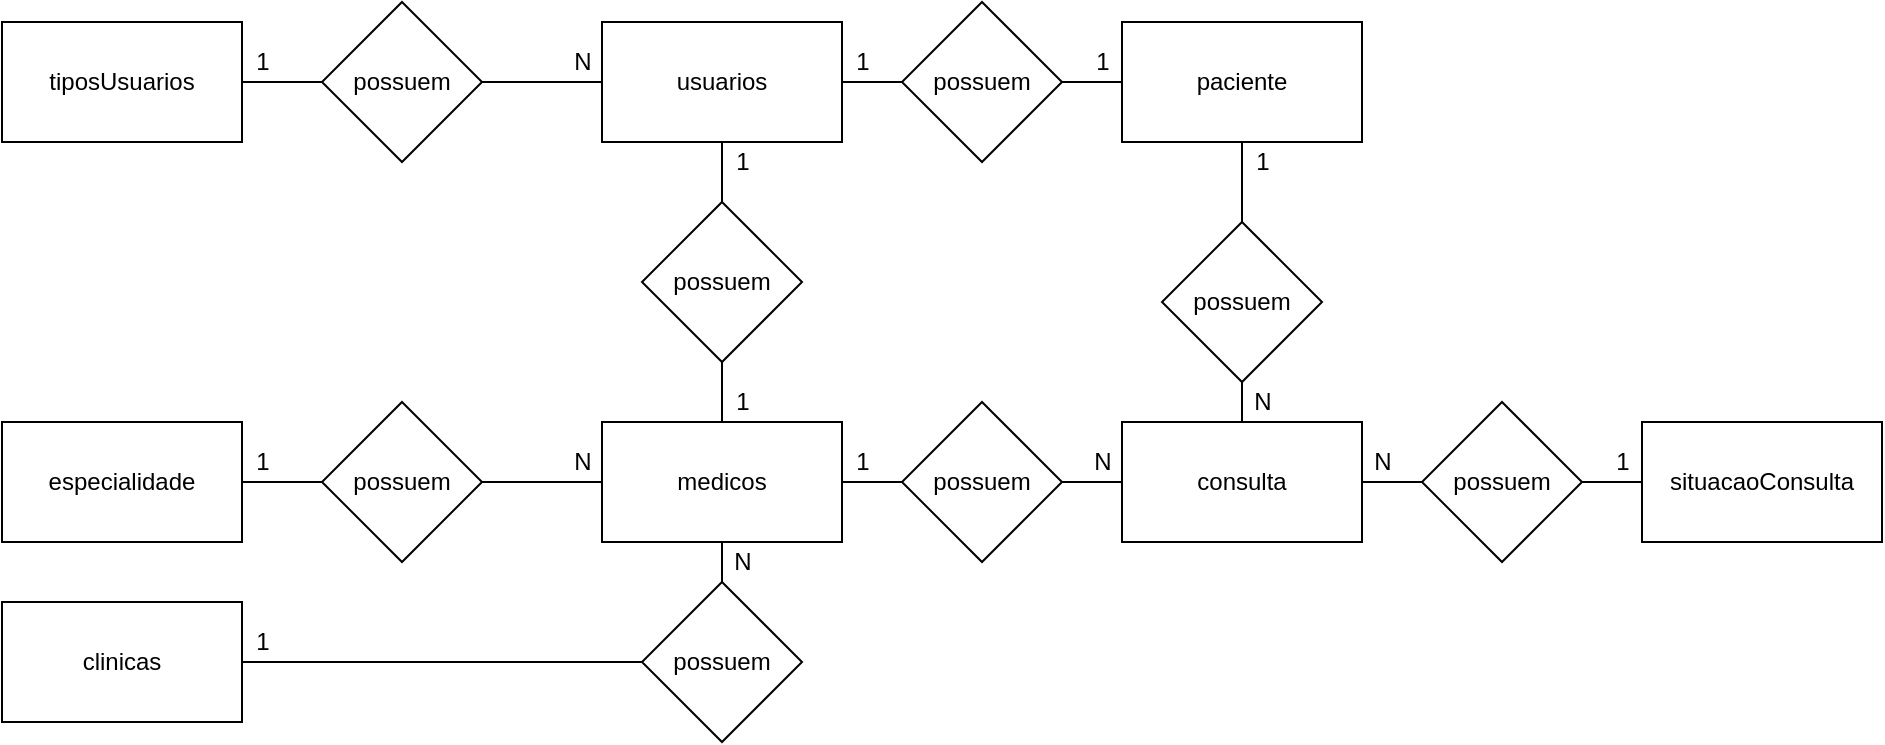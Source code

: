 <mxfile version="14.4.6" type="device"><diagram id="oEMtpCAoSRhh4O32-_Uo" name="Conceitual"><mxGraphModel dx="987" dy="614" grid="1" gridSize="10" guides="1" tooltips="1" connect="1" arrows="1" fold="1" page="1" pageScale="1" pageWidth="827" pageHeight="1169" math="0" shadow="0"><root><mxCell id="0"/><mxCell id="1" parent="0"/><mxCell id="6i612h4-x3FvsgmXsTpI-4" style="edgeStyle=orthogonalEdgeStyle;rounded=0;orthogonalLoop=1;jettySize=auto;html=1;entryX=0;entryY=0.5;entryDx=0;entryDy=0;endArrow=none;endFill=0;" edge="1" parent="1" source="6i612h4-x3FvsgmXsTpI-1" target="6i612h4-x3FvsgmXsTpI-2"><mxGeometry relative="1" as="geometry"/></mxCell><mxCell id="6i612h4-x3FvsgmXsTpI-1" value="tiposUsuarios" style="rounded=0;whiteSpace=wrap;html=1;" vertex="1" parent="1"><mxGeometry x="70" y="70" width="120" height="60" as="geometry"/></mxCell><mxCell id="6i612h4-x3FvsgmXsTpI-5" style="edgeStyle=orthogonalEdgeStyle;rounded=0;orthogonalLoop=1;jettySize=auto;html=1;endArrow=none;endFill=0;" edge="1" parent="1" source="6i612h4-x3FvsgmXsTpI-2" target="6i612h4-x3FvsgmXsTpI-3"><mxGeometry relative="1" as="geometry"/></mxCell><mxCell id="6i612h4-x3FvsgmXsTpI-2" value="possuem" style="rhombus;whiteSpace=wrap;html=1;" vertex="1" parent="1"><mxGeometry x="230" y="60" width="80" height="80" as="geometry"/></mxCell><mxCell id="6i612h4-x3FvsgmXsTpI-43" style="edgeStyle=orthogonalEdgeStyle;rounded=0;orthogonalLoop=1;jettySize=auto;html=1;entryX=0.5;entryY=0;entryDx=0;entryDy=0;endArrow=none;endFill=0;" edge="1" parent="1" source="6i612h4-x3FvsgmXsTpI-3"><mxGeometry relative="1" as="geometry"><mxPoint x="430" y="150" as="targetPoint"/></mxGeometry></mxCell><mxCell id="6i612h4-x3FvsgmXsTpI-57" style="edgeStyle=orthogonalEdgeStyle;rounded=0;orthogonalLoop=1;jettySize=auto;html=1;entryX=0.5;entryY=0;entryDx=0;entryDy=0;endArrow=none;endFill=0;" edge="1" parent="1" source="6i612h4-x3FvsgmXsTpI-3" target="6i612h4-x3FvsgmXsTpI-42"><mxGeometry relative="1" as="geometry"><mxPoint x="430" y="190" as="targetPoint"/></mxGeometry></mxCell><mxCell id="6i612h4-x3FvsgmXsTpI-58" style="edgeStyle=orthogonalEdgeStyle;rounded=0;orthogonalLoop=1;jettySize=auto;html=1;entryX=0;entryY=0.5;entryDx=0;entryDy=0;endArrow=none;endFill=0;" edge="1" parent="1" source="6i612h4-x3FvsgmXsTpI-3" target="6i612h4-x3FvsgmXsTpI-54"><mxGeometry relative="1" as="geometry"/></mxCell><mxCell id="6i612h4-x3FvsgmXsTpI-3" value="usuarios" style="rounded=0;whiteSpace=wrap;html=1;" vertex="1" parent="1"><mxGeometry x="370" y="70" width="120" height="60" as="geometry"/></mxCell><mxCell id="6i612h4-x3FvsgmXsTpI-6" value="consulta" style="rounded=0;whiteSpace=wrap;html=1;" vertex="1" parent="1"><mxGeometry x="630" y="270" width="120" height="60" as="geometry"/></mxCell><mxCell id="6i612h4-x3FvsgmXsTpI-10" style="edgeStyle=orthogonalEdgeStyle;rounded=0;orthogonalLoop=1;jettySize=auto;html=1;endArrow=none;endFill=0;" edge="1" parent="1" source="6i612h4-x3FvsgmXsTpI-7" target="6i612h4-x3FvsgmXsTpI-9"><mxGeometry relative="1" as="geometry"/></mxCell><mxCell id="6i612h4-x3FvsgmXsTpI-7" value="especialidade" style="rounded=0;whiteSpace=wrap;html=1;" vertex="1" parent="1"><mxGeometry x="70" y="270" width="120" height="60" as="geometry"/></mxCell><mxCell id="6i612h4-x3FvsgmXsTpI-19" style="edgeStyle=orthogonalEdgeStyle;rounded=0;orthogonalLoop=1;jettySize=auto;html=1;endArrow=none;endFill=0;" edge="1" parent="1" source="6i612h4-x3FvsgmXsTpI-8" target="6i612h4-x3FvsgmXsTpI-16"><mxGeometry relative="1" as="geometry"/></mxCell><mxCell id="6i612h4-x3FvsgmXsTpI-8" value="medicos" style="rounded=0;whiteSpace=wrap;html=1;" vertex="1" parent="1"><mxGeometry x="370" y="270" width="120" height="60" as="geometry"/></mxCell><mxCell id="6i612h4-x3FvsgmXsTpI-11" style="edgeStyle=orthogonalEdgeStyle;rounded=0;orthogonalLoop=1;jettySize=auto;html=1;endArrow=none;endFill=0;" edge="1" parent="1" source="6i612h4-x3FvsgmXsTpI-9" target="6i612h4-x3FvsgmXsTpI-8"><mxGeometry relative="1" as="geometry"/></mxCell><mxCell id="6i612h4-x3FvsgmXsTpI-9" value="possuem" style="rhombus;whiteSpace=wrap;html=1;" vertex="1" parent="1"><mxGeometry x="230" y="260" width="80" height="80" as="geometry"/></mxCell><mxCell id="6i612h4-x3FvsgmXsTpI-14" style="edgeStyle=orthogonalEdgeStyle;rounded=0;orthogonalLoop=1;jettySize=auto;html=1;endArrow=none;endFill=0;" edge="1" parent="1" source="6i612h4-x3FvsgmXsTpI-12" target="6i612h4-x3FvsgmXsTpI-13"><mxGeometry relative="1" as="geometry"/></mxCell><mxCell id="6i612h4-x3FvsgmXsTpI-12" value="clinicas" style="rounded=0;whiteSpace=wrap;html=1;" vertex="1" parent="1"><mxGeometry x="70" y="360" width="120" height="60" as="geometry"/></mxCell><mxCell id="6i612h4-x3FvsgmXsTpI-15" style="edgeStyle=orthogonalEdgeStyle;rounded=0;orthogonalLoop=1;jettySize=auto;html=1;endArrow=none;endFill=0;" edge="1" parent="1" source="6i612h4-x3FvsgmXsTpI-13" target="6i612h4-x3FvsgmXsTpI-8"><mxGeometry relative="1" as="geometry"/></mxCell><mxCell id="6i612h4-x3FvsgmXsTpI-13" value="possuem" style="rhombus;whiteSpace=wrap;html=1;" vertex="1" parent="1"><mxGeometry x="390" y="350" width="80" height="80" as="geometry"/></mxCell><mxCell id="6i612h4-x3FvsgmXsTpI-64" style="edgeStyle=orthogonalEdgeStyle;rounded=0;orthogonalLoop=1;jettySize=auto;html=1;entryX=0;entryY=0.5;entryDx=0;entryDy=0;endArrow=none;endFill=0;" edge="1" parent="1" source="6i612h4-x3FvsgmXsTpI-16" target="6i612h4-x3FvsgmXsTpI-6"><mxGeometry relative="1" as="geometry"/></mxCell><mxCell id="6i612h4-x3FvsgmXsTpI-16" value="possuem" style="rhombus;whiteSpace=wrap;html=1;" vertex="1" parent="1"><mxGeometry x="520" y="260" width="80" height="80" as="geometry"/></mxCell><mxCell id="6i612h4-x3FvsgmXsTpI-28" style="edgeStyle=orthogonalEdgeStyle;rounded=0;orthogonalLoop=1;jettySize=auto;html=1;endArrow=none;endFill=0;" edge="1" parent="1" source="6i612h4-x3FvsgmXsTpI-26" target="6i612h4-x3FvsgmXsTpI-27"><mxGeometry relative="1" as="geometry"/></mxCell><mxCell id="6i612h4-x3FvsgmXsTpI-26" value="situacaoConsulta" style="rounded=0;whiteSpace=wrap;html=1;" vertex="1" parent="1"><mxGeometry x="890" y="270" width="120" height="60" as="geometry"/></mxCell><mxCell id="6i612h4-x3FvsgmXsTpI-29" style="edgeStyle=orthogonalEdgeStyle;rounded=0;orthogonalLoop=1;jettySize=auto;html=1;endArrow=none;endFill=0;" edge="1" parent="1" source="6i612h4-x3FvsgmXsTpI-27" target="6i612h4-x3FvsgmXsTpI-6"><mxGeometry relative="1" as="geometry"/></mxCell><mxCell id="6i612h4-x3FvsgmXsTpI-27" value="possuem" style="rhombus;whiteSpace=wrap;html=1;" vertex="1" parent="1"><mxGeometry x="780" y="260" width="80" height="80" as="geometry"/></mxCell><mxCell id="6i612h4-x3FvsgmXsTpI-30" value="1" style="text;html=1;align=center;verticalAlign=middle;resizable=0;points=[];autosize=1;" vertex="1" parent="1"><mxGeometry x="190" y="80" width="20" height="20" as="geometry"/></mxCell><mxCell id="6i612h4-x3FvsgmXsTpI-31" value="N" style="text;html=1;align=center;verticalAlign=middle;resizable=0;points=[];autosize=1;" vertex="1" parent="1"><mxGeometry x="350" y="80" width="20" height="20" as="geometry"/></mxCell><mxCell id="6i612h4-x3FvsgmXsTpI-32" value="1" style="text;html=1;align=center;verticalAlign=middle;resizable=0;points=[];autosize=1;" vertex="1" parent="1"><mxGeometry x="190" y="280" width="20" height="20" as="geometry"/></mxCell><mxCell id="6i612h4-x3FvsgmXsTpI-33" value="N" style="text;html=1;align=center;verticalAlign=middle;resizable=0;points=[];autosize=1;" vertex="1" parent="1"><mxGeometry x="430" y="330" width="20" height="20" as="geometry"/></mxCell><mxCell id="6i612h4-x3FvsgmXsTpI-34" value="1" style="text;html=1;align=center;verticalAlign=middle;resizable=0;points=[];autosize=1;" vertex="1" parent="1"><mxGeometry x="190" y="370" width="20" height="20" as="geometry"/></mxCell><mxCell id="6i612h4-x3FvsgmXsTpI-35" value="N" style="text;html=1;align=center;verticalAlign=middle;resizable=0;points=[];autosize=1;" vertex="1" parent="1"><mxGeometry x="350" y="280" width="20" height="20" as="geometry"/></mxCell><mxCell id="6i612h4-x3FvsgmXsTpI-36" value="1" style="text;html=1;align=center;verticalAlign=middle;resizable=0;points=[];autosize=1;" vertex="1" parent="1"><mxGeometry x="490" y="280" width="20" height="20" as="geometry"/></mxCell><mxCell id="6i612h4-x3FvsgmXsTpI-40" value="1" style="text;html=1;align=center;verticalAlign=middle;resizable=0;points=[];autosize=1;" vertex="1" parent="1"><mxGeometry x="870" y="280" width="20" height="20" as="geometry"/></mxCell><mxCell id="6i612h4-x3FvsgmXsTpI-41" value="N" style="text;html=1;align=center;verticalAlign=middle;resizable=0;points=[];autosize=1;" vertex="1" parent="1"><mxGeometry x="750" y="280" width="20" height="20" as="geometry"/></mxCell><mxCell id="6i612h4-x3FvsgmXsTpI-65" style="edgeStyle=orthogonalEdgeStyle;rounded=0;orthogonalLoop=1;jettySize=auto;html=1;entryX=0.5;entryY=0;entryDx=0;entryDy=0;endArrow=none;endFill=0;" edge="1" parent="1" source="6i612h4-x3FvsgmXsTpI-42" target="6i612h4-x3FvsgmXsTpI-8"><mxGeometry relative="1" as="geometry"/></mxCell><mxCell id="6i612h4-x3FvsgmXsTpI-42" value="possuem" style="rhombus;whiteSpace=wrap;html=1;" vertex="1" parent="1"><mxGeometry x="390" y="160" width="80" height="80" as="geometry"/></mxCell><mxCell id="6i612h4-x3FvsgmXsTpI-61" style="edgeStyle=orthogonalEdgeStyle;rounded=0;orthogonalLoop=1;jettySize=auto;html=1;entryX=0.5;entryY=0;entryDx=0;entryDy=0;endArrow=none;endFill=0;" edge="1" parent="1" source="6i612h4-x3FvsgmXsTpI-48" target="6i612h4-x3FvsgmXsTpI-60"><mxGeometry relative="1" as="geometry"/></mxCell><mxCell id="6i612h4-x3FvsgmXsTpI-48" value="paciente" style="rounded=0;whiteSpace=wrap;html=1;" vertex="1" parent="1"><mxGeometry x="630" y="70" width="120" height="60" as="geometry"/></mxCell><mxCell id="6i612h4-x3FvsgmXsTpI-63" style="edgeStyle=orthogonalEdgeStyle;rounded=0;orthogonalLoop=1;jettySize=auto;html=1;entryX=0;entryY=0.5;entryDx=0;entryDy=0;endArrow=none;endFill=0;" edge="1" parent="1" source="6i612h4-x3FvsgmXsTpI-54" target="6i612h4-x3FvsgmXsTpI-48"><mxGeometry relative="1" as="geometry"/></mxCell><mxCell id="6i612h4-x3FvsgmXsTpI-54" value="possuem" style="rhombus;whiteSpace=wrap;html=1;" vertex="1" parent="1"><mxGeometry x="520" y="60" width="80" height="80" as="geometry"/></mxCell><mxCell id="6i612h4-x3FvsgmXsTpI-62" style="edgeStyle=orthogonalEdgeStyle;rounded=0;orthogonalLoop=1;jettySize=auto;html=1;entryX=0.5;entryY=0;entryDx=0;entryDy=0;endArrow=none;endFill=0;" edge="1" parent="1" source="6i612h4-x3FvsgmXsTpI-60" target="6i612h4-x3FvsgmXsTpI-6"><mxGeometry relative="1" as="geometry"/></mxCell><mxCell id="6i612h4-x3FvsgmXsTpI-60" value="possuem" style="rhombus;whiteSpace=wrap;html=1;" vertex="1" parent="1"><mxGeometry x="650" y="170" width="80" height="80" as="geometry"/></mxCell><mxCell id="6i612h4-x3FvsgmXsTpI-66" value="1" style="text;html=1;align=center;verticalAlign=middle;resizable=0;points=[];autosize=1;" vertex="1" parent="1"><mxGeometry x="430" y="130" width="20" height="20" as="geometry"/></mxCell><mxCell id="6i612h4-x3FvsgmXsTpI-67" value="1" style="text;html=1;align=center;verticalAlign=middle;resizable=0;points=[];autosize=1;" vertex="1" parent="1"><mxGeometry x="430" y="250" width="20" height="20" as="geometry"/></mxCell><mxCell id="6i612h4-x3FvsgmXsTpI-68" value="N" style="text;html=1;align=center;verticalAlign=middle;resizable=0;points=[];autosize=1;" vertex="1" parent="1"><mxGeometry x="610" y="280" width="20" height="20" as="geometry"/></mxCell><mxCell id="6i612h4-x3FvsgmXsTpI-69" value="1" style="text;html=1;align=center;verticalAlign=middle;resizable=0;points=[];autosize=1;" vertex="1" parent="1"><mxGeometry x="490" y="80" width="20" height="20" as="geometry"/></mxCell><mxCell id="6i612h4-x3FvsgmXsTpI-70" value="1" style="text;html=1;align=center;verticalAlign=middle;resizable=0;points=[];autosize=1;" vertex="1" parent="1"><mxGeometry x="610" y="80" width="20" height="20" as="geometry"/></mxCell><mxCell id="6i612h4-x3FvsgmXsTpI-71" value="1" style="text;html=1;align=center;verticalAlign=middle;resizable=0;points=[];autosize=1;" vertex="1" parent="1"><mxGeometry x="690" y="130" width="20" height="20" as="geometry"/></mxCell><mxCell id="6i612h4-x3FvsgmXsTpI-72" value="N" style="text;html=1;align=center;verticalAlign=middle;resizable=0;points=[];autosize=1;" vertex="1" parent="1"><mxGeometry x="690" y="250" width="20" height="20" as="geometry"/></mxCell></root></mxGraphModel></diagram></mxfile>